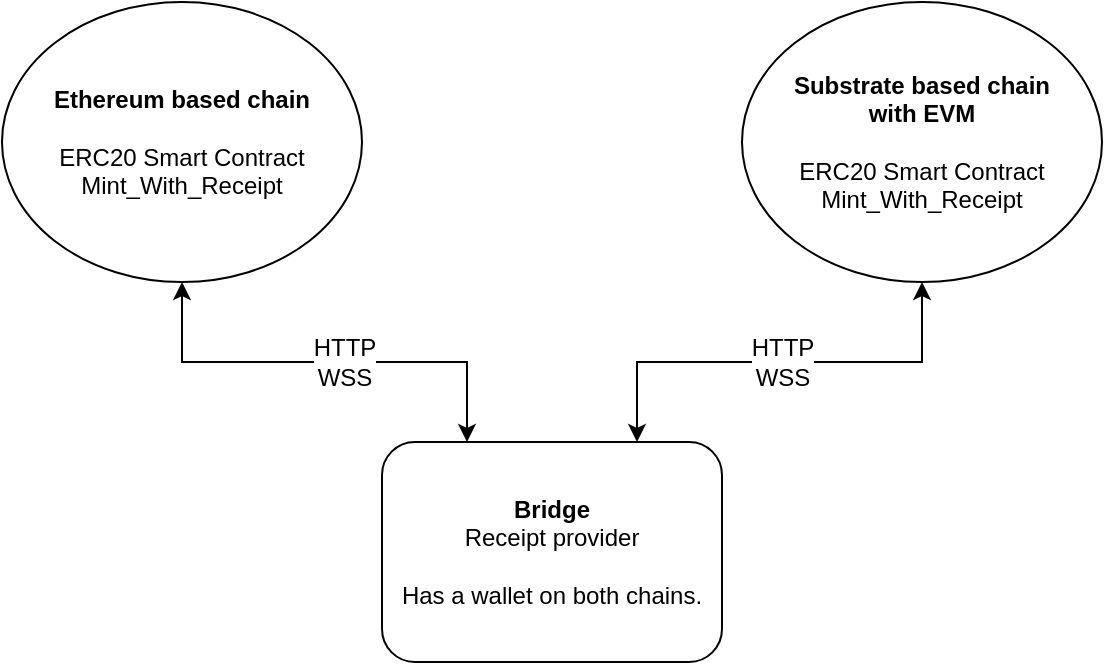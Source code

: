 <mxfile version="20.4.0" type="device"><diagram id="fPFYDeu9YJaB2W5Fxku6" name="Page-1"><mxGraphModel dx="948" dy="529" grid="1" gridSize="10" guides="1" tooltips="1" connect="1" arrows="1" fold="1" page="1" pageScale="1" pageWidth="850" pageHeight="1100" math="0" shadow="0"><root><mxCell id="0"/><mxCell id="1" parent="0"/><mxCell id="IsIvD-sOYQdcVde3M-pK-4" style="edgeStyle=orthogonalEdgeStyle;rounded=0;orthogonalLoop=1;jettySize=auto;html=1;exitX=0.5;exitY=1;exitDx=0;exitDy=0;entryX=0.25;entryY=0;entryDx=0;entryDy=0;startArrow=classic;startFill=1;" edge="1" parent="1" source="IsIvD-sOYQdcVde3M-pK-1" target="IsIvD-sOYQdcVde3M-pK-3"><mxGeometry relative="1" as="geometry"><Array as="points"><mxPoint x="250" y="250"/><mxPoint x="393" y="250"/></Array></mxGeometry></mxCell><mxCell id="IsIvD-sOYQdcVde3M-pK-13" value="HTTP&lt;br style=&quot;font-size: 12px;&quot;&gt;WSS" style="edgeLabel;html=1;align=center;verticalAlign=middle;resizable=0;points=[];fontSize=12;" vertex="1" connectable="0" parent="IsIvD-sOYQdcVde3M-pK-4"><mxGeometry x="0.36" y="-2" relative="1" as="geometry"><mxPoint x="-31" y="-2" as="offset"/></mxGeometry></mxCell><mxCell id="IsIvD-sOYQdcVde3M-pK-1" value="&lt;b&gt;Ethereum based chain&lt;/b&gt;&lt;br&gt;&lt;br&gt;ERC20 Smart Contract&lt;br&gt;Mint_With_Receipt" style="ellipse;whiteSpace=wrap;html=1;" vertex="1" parent="1"><mxGeometry x="160" y="70" width="180" height="140" as="geometry"/></mxCell><mxCell id="IsIvD-sOYQdcVde3M-pK-5" style="edgeStyle=orthogonalEdgeStyle;rounded=0;orthogonalLoop=1;jettySize=auto;html=1;exitX=0.5;exitY=1;exitDx=0;exitDy=0;entryX=0.75;entryY=0;entryDx=0;entryDy=0;startArrow=classic;startFill=1;" edge="1" parent="1" source="IsIvD-sOYQdcVde3M-pK-2" target="IsIvD-sOYQdcVde3M-pK-3"><mxGeometry relative="1" as="geometry"/></mxCell><mxCell id="IsIvD-sOYQdcVde3M-pK-12" value="HTTP&lt;br style=&quot;font-size: 12px;&quot;&gt;WSS" style="edgeLabel;html=1;align=center;verticalAlign=middle;resizable=0;points=[];fontSize=12;" vertex="1" connectable="0" parent="IsIvD-sOYQdcVde3M-pK-5"><mxGeometry x="0.127" y="-2" relative="1" as="geometry"><mxPoint x="15" y="2" as="offset"/></mxGeometry></mxCell><mxCell id="IsIvD-sOYQdcVde3M-pK-2" value="&lt;b&gt;Substrate based chain&lt;br&gt;with EVM&lt;/b&gt;&lt;br&gt;&lt;br&gt;ERC20 Smart Contract&lt;br&gt;Mint_With_Receipt" style="ellipse;whiteSpace=wrap;html=1;" vertex="1" parent="1"><mxGeometry x="530" y="70" width="180" height="140" as="geometry"/></mxCell><mxCell id="IsIvD-sOYQdcVde3M-pK-3" value="&lt;b&gt;Bridge&lt;/b&gt;&lt;br&gt;Receipt provider&lt;br&gt;&lt;br&gt;Has a wallet on both chains." style="rounded=1;whiteSpace=wrap;html=1;" vertex="1" parent="1"><mxGeometry x="350" y="290" width="170" height="110" as="geometry"/></mxCell></root></mxGraphModel></diagram></mxfile>